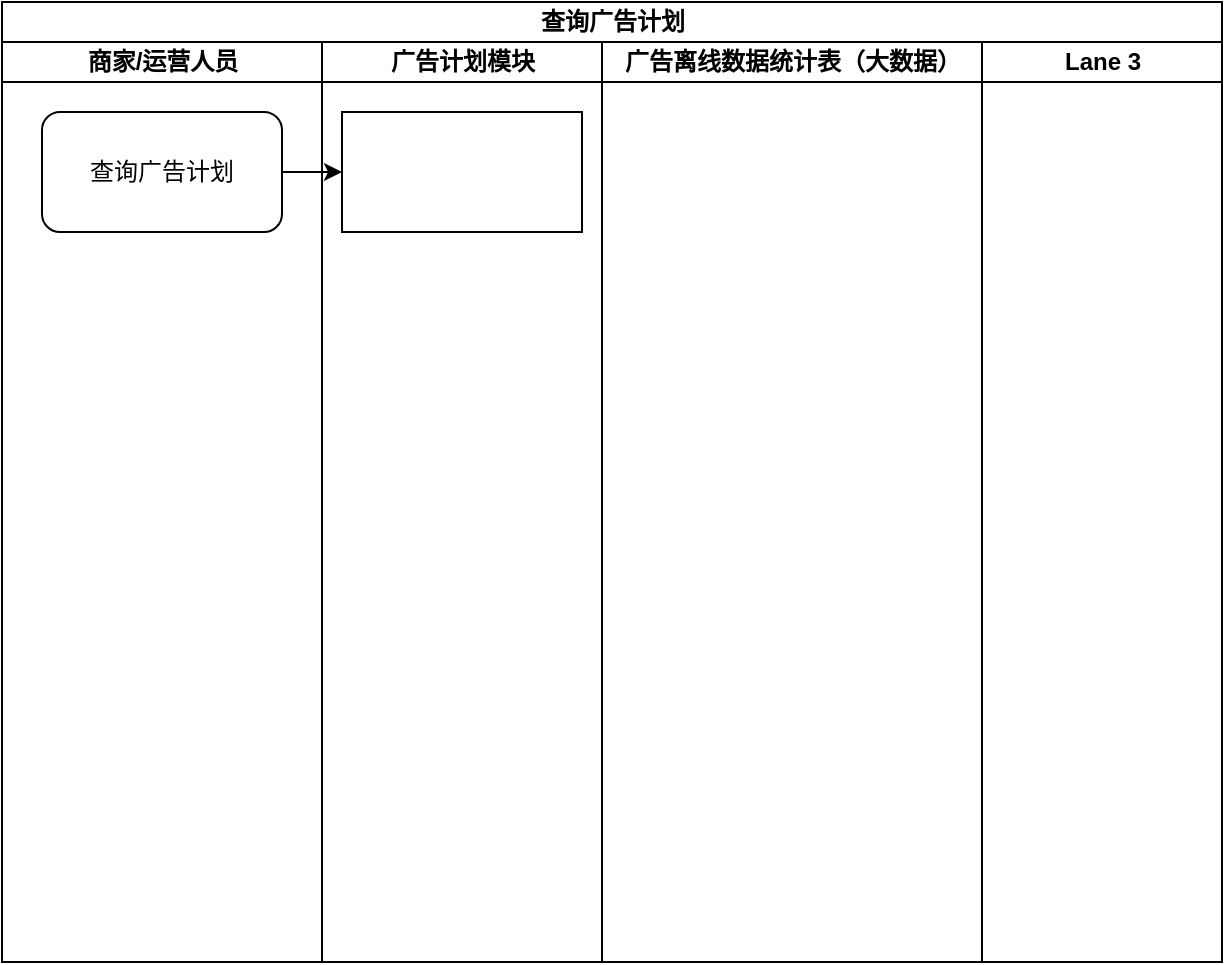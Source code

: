 <mxfile version="13.10.1" type="github">
  <diagram id="C5RBs43oDa-KdzZeNtuy" name="Page-1">
    <mxGraphModel dx="1293" dy="598" grid="1" gridSize="10" guides="1" tooltips="1" connect="1" arrows="1" fold="1" page="1" pageScale="1" pageWidth="827" pageHeight="1169" math="0" shadow="0">
      <root>
        <mxCell id="WIyWlLk6GJQsqaUBKTNV-0" />
        <mxCell id="WIyWlLk6GJQsqaUBKTNV-1" parent="WIyWlLk6GJQsqaUBKTNV-0" />
        <mxCell id="rZf088ChFKQM_hlV9bjL-0" value="查询广告计划" style="swimlane;html=1;childLayout=stackLayout;resizeParent=1;resizeParentMax=0;startSize=20;" vertex="1" parent="WIyWlLk6GJQsqaUBKTNV-1">
          <mxGeometry x="130" y="470" width="610" height="480" as="geometry" />
        </mxCell>
        <mxCell id="rZf088ChFKQM_hlV9bjL-1" value="商家/运营人员" style="swimlane;html=1;startSize=20;" vertex="1" parent="rZf088ChFKQM_hlV9bjL-0">
          <mxGeometry y="20" width="160" height="460" as="geometry" />
        </mxCell>
        <mxCell id="rZf088ChFKQM_hlV9bjL-7" value="查询广告计划" style="rounded=1;whiteSpace=wrap;html=1;" vertex="1" parent="rZf088ChFKQM_hlV9bjL-1">
          <mxGeometry x="20" y="35" width="120" height="60" as="geometry" />
        </mxCell>
        <mxCell id="rZf088ChFKQM_hlV9bjL-2" value="广告计划模块" style="swimlane;html=1;startSize=20;" vertex="1" parent="rZf088ChFKQM_hlV9bjL-0">
          <mxGeometry x="160" y="20" width="140" height="460" as="geometry" />
        </mxCell>
        <mxCell id="rZf088ChFKQM_hlV9bjL-8" value="" style="rounded=0;whiteSpace=wrap;html=1;" vertex="1" parent="rZf088ChFKQM_hlV9bjL-2">
          <mxGeometry x="10" y="35" width="120" height="60" as="geometry" />
        </mxCell>
        <mxCell id="rZf088ChFKQM_hlV9bjL-3" value="广告离线数据统计表（大数据）" style="swimlane;html=1;startSize=20;" vertex="1" parent="rZf088ChFKQM_hlV9bjL-0">
          <mxGeometry x="300" y="20" width="190" height="460" as="geometry" />
        </mxCell>
        <mxCell id="rZf088ChFKQM_hlV9bjL-4" value="Lane 3" style="swimlane;html=1;startSize=20;" vertex="1" parent="rZf088ChFKQM_hlV9bjL-0">
          <mxGeometry x="490" y="20" width="120" height="460" as="geometry" />
        </mxCell>
        <mxCell id="rZf088ChFKQM_hlV9bjL-9" style="edgeStyle=orthogonalEdgeStyle;rounded=0;orthogonalLoop=1;jettySize=auto;html=1;exitX=1;exitY=0.5;exitDx=0;exitDy=0;entryX=0;entryY=0.5;entryDx=0;entryDy=0;" edge="1" parent="rZf088ChFKQM_hlV9bjL-0" source="rZf088ChFKQM_hlV9bjL-7" target="rZf088ChFKQM_hlV9bjL-8">
          <mxGeometry relative="1" as="geometry" />
        </mxCell>
      </root>
    </mxGraphModel>
  </diagram>
</mxfile>
